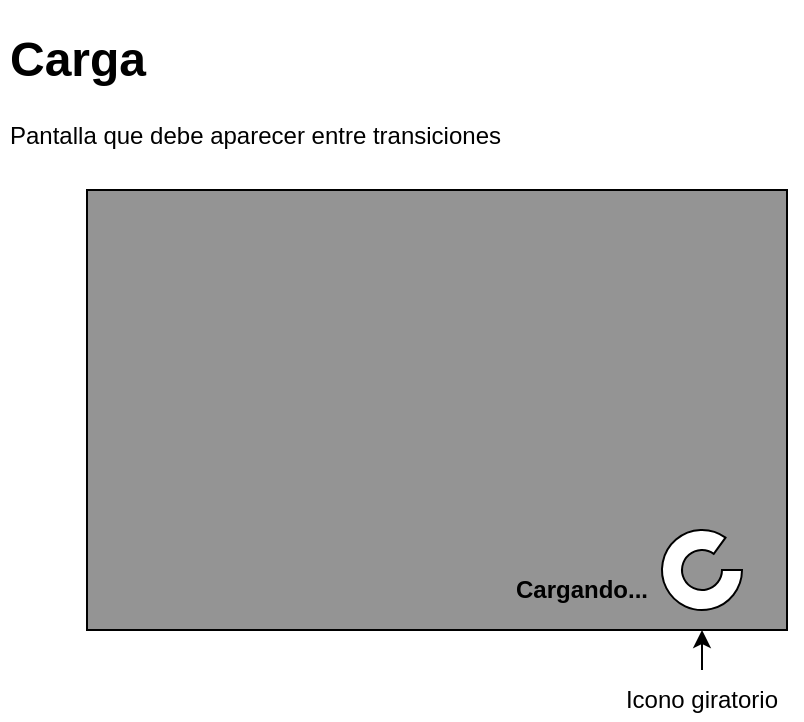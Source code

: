 <mxfile version="11.3.1" type="device" pages="1"><diagram id="0MgKfqXLYQqfslGgyYDX" name="Page-1"><mxGraphModel dx="854" dy="429" grid="1" gridSize="10" guides="1" tooltips="1" connect="1" arrows="1" fold="1" page="1" pageScale="1" pageWidth="1654" pageHeight="1169" math="0" shadow="0"><root><mxCell id="0"/><mxCell id="1" parent="0"/><mxCell id="J_nL_28YuKfjsr3sEzcE-1" value="" style="rounded=0;whiteSpace=wrap;html=1;fillColor=#949494;" parent="1" vertex="1"><mxGeometry x="62.5" y="205" width="350" height="220" as="geometry"/></mxCell><mxCell id="xvyxdCmUav8534mWi7CL-1" value="&lt;h1&gt;Carga &lt;br&gt;&lt;/h1&gt;&lt;p&gt;Pantalla que debe aparecer entre transiciones&lt;br&gt;&lt;/p&gt;" style="text;html=1;strokeColor=none;fillColor=none;spacing=5;spacingTop=-20;whiteSpace=wrap;overflow=hidden;rounded=0;" vertex="1" parent="1"><mxGeometry x="19" y="120" width="267" height="120" as="geometry"/></mxCell><mxCell id="xvyxdCmUav8534mWi7CL-10" value="" style="verticalLabelPosition=bottom;verticalAlign=top;html=1;shape=mxgraph.basic.partConcEllipse;startAngle=0.25;endAngle=0.1;arcWidth=0.5;strokeColor=#000000;fillColor=#FFFFFF;" vertex="1" parent="1"><mxGeometry x="350" y="375" width="40" height="40" as="geometry"/></mxCell><mxCell id="xvyxdCmUav8534mWi7CL-11" value="&lt;b&gt;Cargando...&lt;/b&gt;" style="text;html=1;strokeColor=none;fillColor=none;align=center;verticalAlign=middle;whiteSpace=wrap;rounded=0;" vertex="1" parent="1"><mxGeometry x="290" y="395" width="40" height="20" as="geometry"/></mxCell><mxCell id="xvyxdCmUav8534mWi7CL-12" value="Icono giratorio" style="text;html=1;strokeColor=none;fillColor=none;align=center;verticalAlign=middle;whiteSpace=wrap;rounded=0;" vertex="1" parent="1"><mxGeometry x="320" y="450" width="100" height="20" as="geometry"/></mxCell><mxCell id="xvyxdCmUav8534mWi7CL-14" value="" style="endArrow=classic;html=1;" edge="1" parent="1"><mxGeometry width="50" height="50" relative="1" as="geometry"><mxPoint x="370" y="445" as="sourcePoint"/><mxPoint x="370" y="425" as="targetPoint"/></mxGeometry></mxCell></root></mxGraphModel></diagram></mxfile>